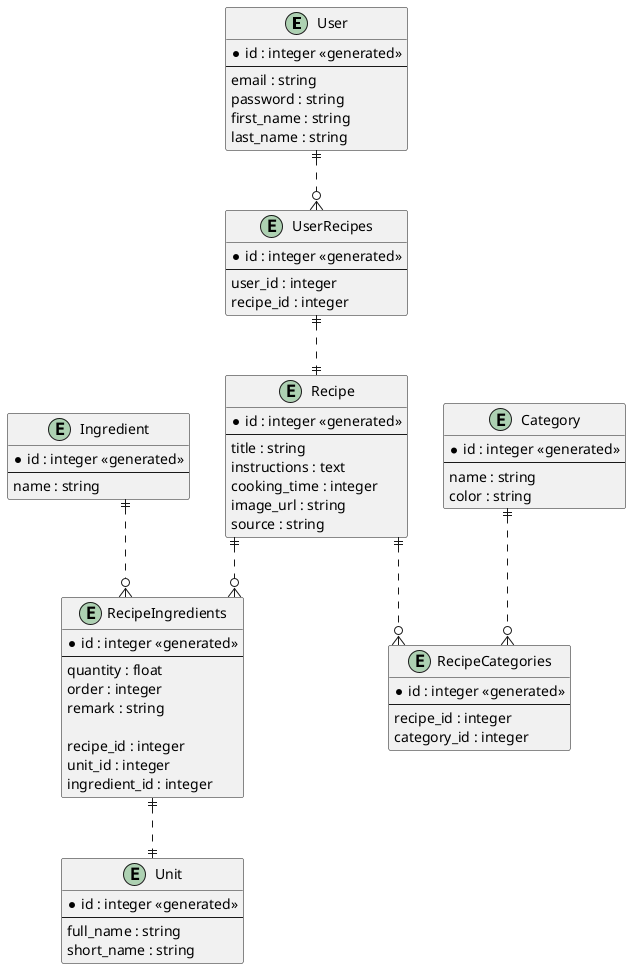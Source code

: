 
@startuml Recipes
' To preview this file in VSCode: install an extension like [PlantUML](https://marketplace.visualstudio.com/items?itemName=jebbs.plantuml).
' Then hit ⌥D from the file.

' hide the spot
' hide circle

' avoid problems with angled crows feet
skinparam linetype ortho

entity "User" as user {
  *id : integer <<generated>>
  --
  email : string
  password : string
  first_name : string
  last_name : string
}

entity "UserRecipes" as user_recipes {
  *id : integer <<generated>>
  --
  user_id : integer
  recipe_id : integer
}

entity "Recipe" as recipe {
  *id : integer <<generated>>
  --
  title : string
  instructions : text
  cooking_time : integer
  image_url : string
  source : string
}

entity "RecipeIngredients" as recipe_ingredients {
  *id : integer <<generated>>
  --
  quantity : float
  order : integer
  remark : string
  
  recipe_id : integer
  unit_id : integer
  ingredient_id : integer
}

entity "Ingredient" as ingredient {
  *id : integer <<generated>>
  --
  name : string
}

entity "Unit" as unit {
  *id : integer <<generated>>
  --
  full_name : string
  short_name : string
}
entity "RecipeCategories" as recipe_categories {
  *id : integer <<generated>>
  --
  recipe_id : integer
  category_id : integer
}

entity "Category" as category {
  *id : integer <<generated>>
  --
  name : string
  color : string
}

user ||..o{ user_recipes
user_recipes ||..|| recipe
recipe ||..o{ recipe_ingredients
recipe ||..o{ recipe_categories
recipe_ingredients ||..|| unit
ingredient ||..o{ recipe_ingredients
category ||..o{ recipe_categories

@enduml